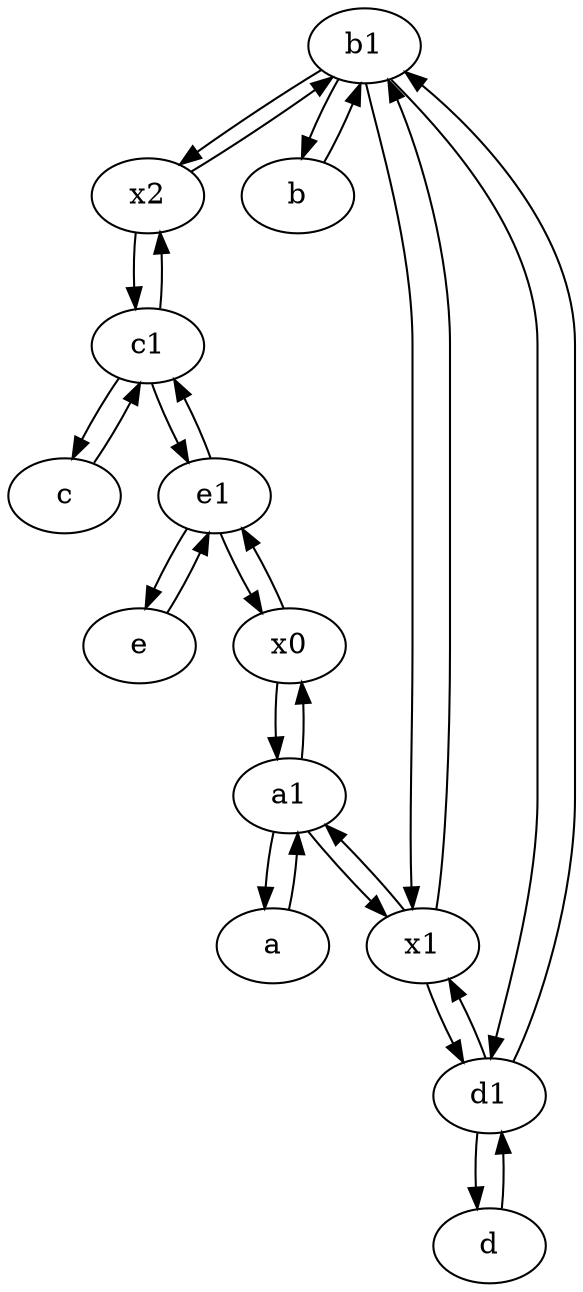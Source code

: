 digraph  {
	b1 [pos="45,20!"];
	e [pos="30,50!"];
	c [pos="20,10!"];
	a1 [pos="40,15!"];
	c1 [pos="30,15!"];
	d [pos="20,30!"];
	x2;
	b [pos="50,20!"];
	x0;
	x1;
	d1 [pos="25,30!"];
	e1 [pos="25,45!"];
	a [pos="40,10!"];
	x1 -> a1;
	b1 -> d1;
	b1 -> x2;
	a1 -> a;
	d1 -> d;
	e -> e1;
	x1 -> b1;
	b -> b1;
	x2 -> c1;
	c1 -> c;
	c -> c1;
	d -> d1;
	d1 -> x1;
	x1 -> d1;
	e1 -> e;
	x0 -> a1;
	d1 -> b1;
	a1 -> x0;
	a -> a1;
	e1 -> c1;
	x0 -> e1;
	a1 -> x1;
	c1 -> e1;
	b1 -> x1;
	c1 -> x2;
	b1 -> b;
	e1 -> x0;
	x2 -> b1;

	}